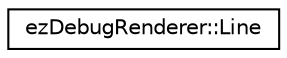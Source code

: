 digraph "Graphical Class Hierarchy"
{
 // LATEX_PDF_SIZE
  edge [fontname="Helvetica",fontsize="10",labelfontname="Helvetica",labelfontsize="10"];
  node [fontname="Helvetica",fontsize="10",shape=record];
  rankdir="LR";
  Node0 [label="ezDebugRenderer::Line",height=0.2,width=0.4,color="black", fillcolor="white", style="filled",URL="$d6/d2a/structez_debug_renderer_1_1_line.htm",tooltip=" "];
}

